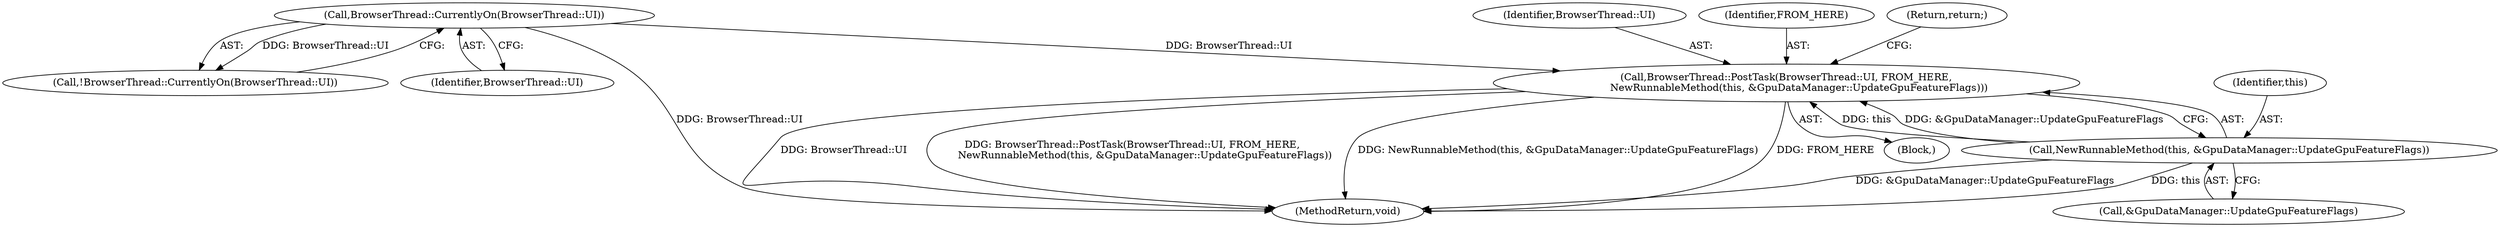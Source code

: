 digraph "0_Chrome_87c724d81f0210494211cd36814c4cb2cf4c4bd1@API" {
"1000107" [label="(Call,BrowserThread::PostTask(BrowserThread::UI, FROM_HERE,\n        NewRunnableMethod(this, &GpuDataManager::UpdateGpuFeatureFlags)))"];
"1000104" [label="(Call,BrowserThread::CurrentlyOn(BrowserThread::UI))"];
"1000110" [label="(Call,NewRunnableMethod(this, &GpuDataManager::UpdateGpuFeatureFlags))"];
"1000111" [label="(Identifier,this)"];
"1000104" [label="(Call,BrowserThread::CurrentlyOn(BrowserThread::UI))"];
"1000176" [label="(MethodReturn,void)"];
"1000108" [label="(Identifier,BrowserThread::UI)"];
"1000109" [label="(Identifier,FROM_HERE)"];
"1000105" [label="(Identifier,BrowserThread::UI)"];
"1000112" [label="(Call,&GpuDataManager::UpdateGpuFeatureFlags)"];
"1000110" [label="(Call,NewRunnableMethod(this, &GpuDataManager::UpdateGpuFeatureFlags))"];
"1000106" [label="(Block,)"];
"1000114" [label="(Return,return;)"];
"1000103" [label="(Call,!BrowserThread::CurrentlyOn(BrowserThread::UI))"];
"1000107" [label="(Call,BrowserThread::PostTask(BrowserThread::UI, FROM_HERE,\n        NewRunnableMethod(this, &GpuDataManager::UpdateGpuFeatureFlags)))"];
"1000107" -> "1000106"  [label="AST: "];
"1000107" -> "1000110"  [label="CFG: "];
"1000108" -> "1000107"  [label="AST: "];
"1000109" -> "1000107"  [label="AST: "];
"1000110" -> "1000107"  [label="AST: "];
"1000114" -> "1000107"  [label="CFG: "];
"1000107" -> "1000176"  [label="DDG: BrowserThread::UI"];
"1000107" -> "1000176"  [label="DDG: BrowserThread::PostTask(BrowserThread::UI, FROM_HERE,\n        NewRunnableMethod(this, &GpuDataManager::UpdateGpuFeatureFlags))"];
"1000107" -> "1000176"  [label="DDG: NewRunnableMethod(this, &GpuDataManager::UpdateGpuFeatureFlags)"];
"1000107" -> "1000176"  [label="DDG: FROM_HERE"];
"1000104" -> "1000107"  [label="DDG: BrowserThread::UI"];
"1000110" -> "1000107"  [label="DDG: this"];
"1000110" -> "1000107"  [label="DDG: &GpuDataManager::UpdateGpuFeatureFlags"];
"1000104" -> "1000103"  [label="AST: "];
"1000104" -> "1000105"  [label="CFG: "];
"1000105" -> "1000104"  [label="AST: "];
"1000103" -> "1000104"  [label="CFG: "];
"1000104" -> "1000176"  [label="DDG: BrowserThread::UI"];
"1000104" -> "1000103"  [label="DDG: BrowserThread::UI"];
"1000110" -> "1000112"  [label="CFG: "];
"1000111" -> "1000110"  [label="AST: "];
"1000112" -> "1000110"  [label="AST: "];
"1000110" -> "1000176"  [label="DDG: &GpuDataManager::UpdateGpuFeatureFlags"];
"1000110" -> "1000176"  [label="DDG: this"];
}
